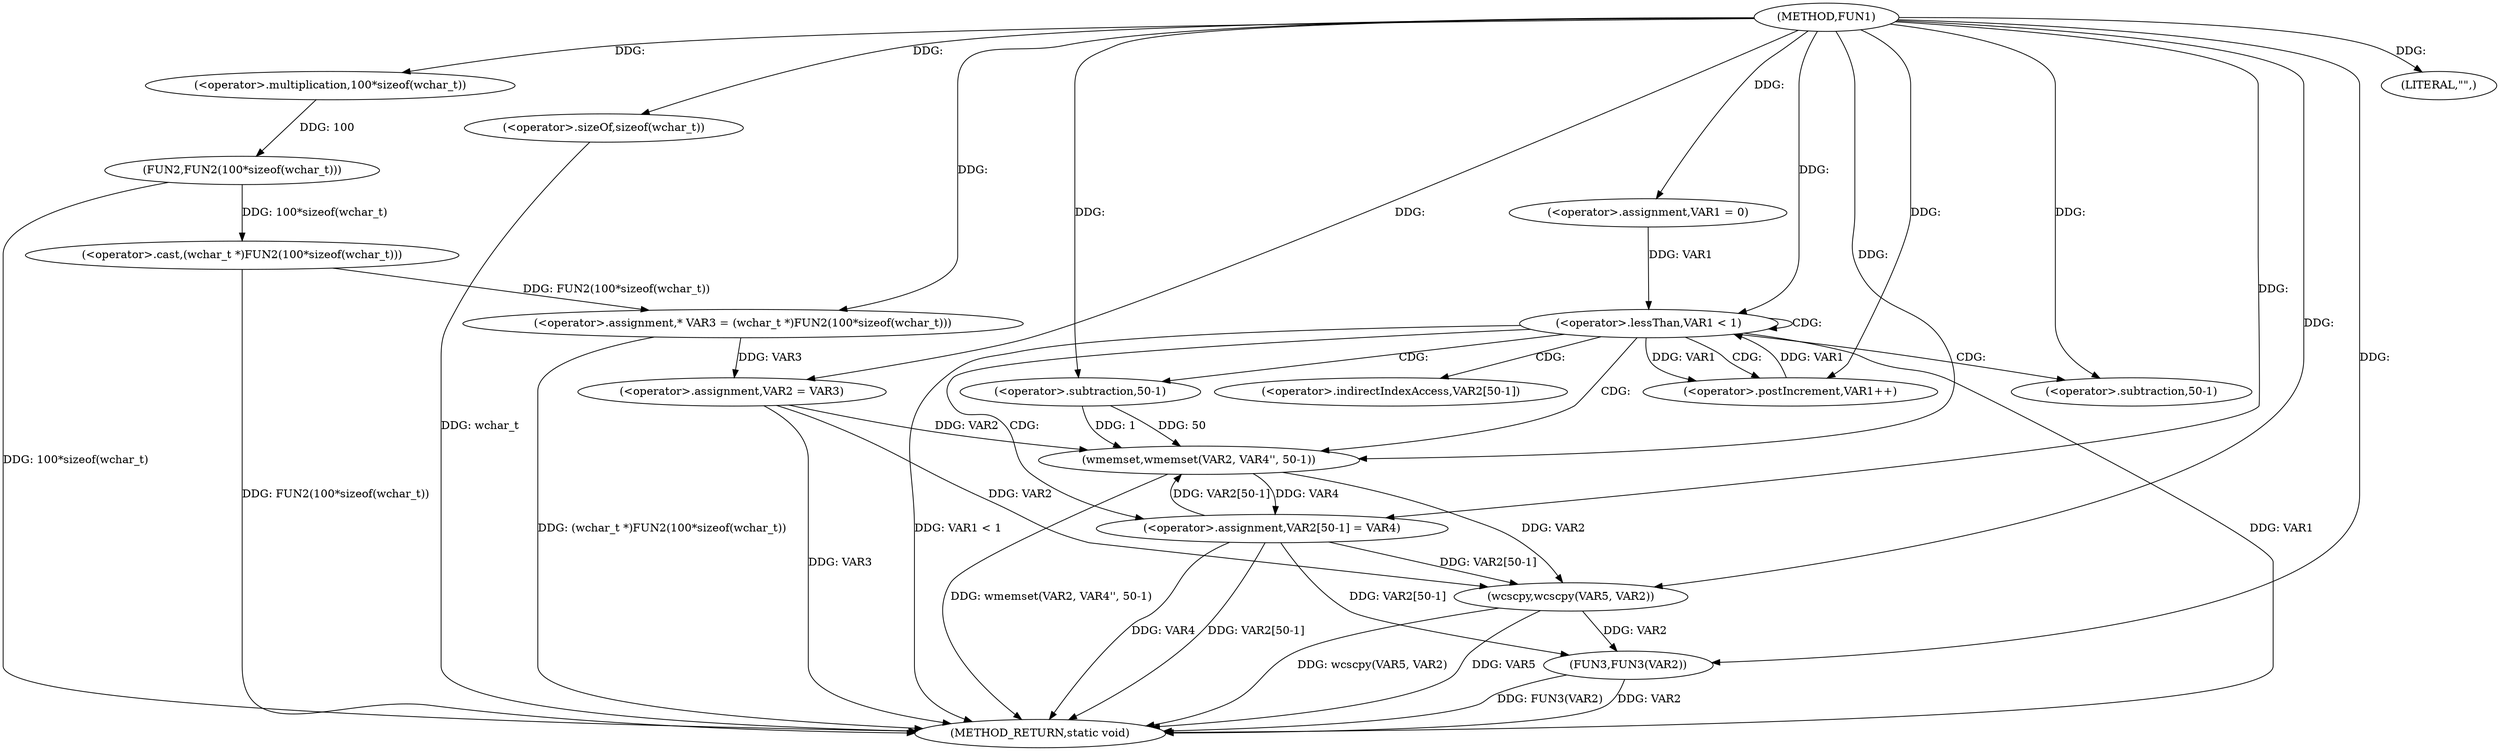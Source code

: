 digraph FUN1 {  
"1000100" [label = "(METHOD,FUN1)" ]
"1000147" [label = "(METHOD_RETURN,static void)" ]
"1000105" [label = "(<operator>.assignment,* VAR3 = (wchar_t *)FUN2(100*sizeof(wchar_t)))" ]
"1000107" [label = "(<operator>.cast,(wchar_t *)FUN2(100*sizeof(wchar_t)))" ]
"1000109" [label = "(FUN2,FUN2(100*sizeof(wchar_t)))" ]
"1000110" [label = "(<operator>.multiplication,100*sizeof(wchar_t))" ]
"1000112" [label = "(<operator>.sizeOf,sizeof(wchar_t))" ]
"1000114" [label = "(<operator>.assignment,VAR2 = VAR3)" ]
"1000118" [label = "(<operator>.assignment,VAR1 = 0)" ]
"1000121" [label = "(<operator>.lessThan,VAR1 < 1)" ]
"1000124" [label = "(<operator>.postIncrement,VAR1++)" ]
"1000127" [label = "(wmemset,wmemset(VAR2, VAR4'', 50-1))" ]
"1000130" [label = "(<operator>.subtraction,50-1)" ]
"1000133" [label = "(<operator>.assignment,VAR2[50-1] = VAR4)" ]
"1000136" [label = "(<operator>.subtraction,50-1)" ]
"1000141" [label = "(LITERAL,\"\",)" ]
"1000142" [label = "(wcscpy,wcscpy(VAR5, VAR2))" ]
"1000145" [label = "(FUN3,FUN3(VAR2))" ]
"1000134" [label = "(<operator>.indirectIndexAccess,VAR2[50-1])" ]
  "1000142" -> "1000147"  [ label = "DDG: wcscpy(VAR5, VAR2)"] 
  "1000105" -> "1000147"  [ label = "DDG: (wchar_t *)FUN2(100*sizeof(wchar_t))"] 
  "1000133" -> "1000147"  [ label = "DDG: VAR4"] 
  "1000133" -> "1000147"  [ label = "DDG: VAR2[50-1]"] 
  "1000121" -> "1000147"  [ label = "DDG: VAR1 < 1"] 
  "1000127" -> "1000147"  [ label = "DDG: wmemset(VAR2, VAR4'', 50-1)"] 
  "1000145" -> "1000147"  [ label = "DDG: VAR2"] 
  "1000114" -> "1000147"  [ label = "DDG: VAR3"] 
  "1000107" -> "1000147"  [ label = "DDG: FUN2(100*sizeof(wchar_t))"] 
  "1000112" -> "1000147"  [ label = "DDG: wchar_t"] 
  "1000109" -> "1000147"  [ label = "DDG: 100*sizeof(wchar_t)"] 
  "1000142" -> "1000147"  [ label = "DDG: VAR5"] 
  "1000121" -> "1000147"  [ label = "DDG: VAR1"] 
  "1000145" -> "1000147"  [ label = "DDG: FUN3(VAR2)"] 
  "1000107" -> "1000105"  [ label = "DDG: FUN2(100*sizeof(wchar_t))"] 
  "1000100" -> "1000105"  [ label = "DDG: "] 
  "1000109" -> "1000107"  [ label = "DDG: 100*sizeof(wchar_t)"] 
  "1000110" -> "1000109"  [ label = "DDG: 100"] 
  "1000100" -> "1000110"  [ label = "DDG: "] 
  "1000100" -> "1000112"  [ label = "DDG: "] 
  "1000105" -> "1000114"  [ label = "DDG: VAR3"] 
  "1000100" -> "1000114"  [ label = "DDG: "] 
  "1000100" -> "1000118"  [ label = "DDG: "] 
  "1000124" -> "1000121"  [ label = "DDG: VAR1"] 
  "1000118" -> "1000121"  [ label = "DDG: VAR1"] 
  "1000100" -> "1000121"  [ label = "DDG: "] 
  "1000121" -> "1000124"  [ label = "DDG: VAR1"] 
  "1000100" -> "1000124"  [ label = "DDG: "] 
  "1000133" -> "1000127"  [ label = "DDG: VAR2[50-1]"] 
  "1000114" -> "1000127"  [ label = "DDG: VAR2"] 
  "1000100" -> "1000127"  [ label = "DDG: "] 
  "1000130" -> "1000127"  [ label = "DDG: 50"] 
  "1000130" -> "1000127"  [ label = "DDG: 1"] 
  "1000100" -> "1000130"  [ label = "DDG: "] 
  "1000127" -> "1000133"  [ label = "DDG: VAR4"] 
  "1000100" -> "1000133"  [ label = "DDG: "] 
  "1000100" -> "1000136"  [ label = "DDG: "] 
  "1000100" -> "1000141"  [ label = "DDG: "] 
  "1000100" -> "1000142"  [ label = "DDG: "] 
  "1000133" -> "1000142"  [ label = "DDG: VAR2[50-1]"] 
  "1000114" -> "1000142"  [ label = "DDG: VAR2"] 
  "1000127" -> "1000142"  [ label = "DDG: VAR2"] 
  "1000142" -> "1000145"  [ label = "DDG: VAR2"] 
  "1000133" -> "1000145"  [ label = "DDG: VAR2[50-1]"] 
  "1000100" -> "1000145"  [ label = "DDG: "] 
  "1000121" -> "1000121"  [ label = "CDG: "] 
  "1000121" -> "1000124"  [ label = "CDG: "] 
  "1000121" -> "1000130"  [ label = "CDG: "] 
  "1000121" -> "1000133"  [ label = "CDG: "] 
  "1000121" -> "1000136"  [ label = "CDG: "] 
  "1000121" -> "1000127"  [ label = "CDG: "] 
  "1000121" -> "1000134"  [ label = "CDG: "] 
}
